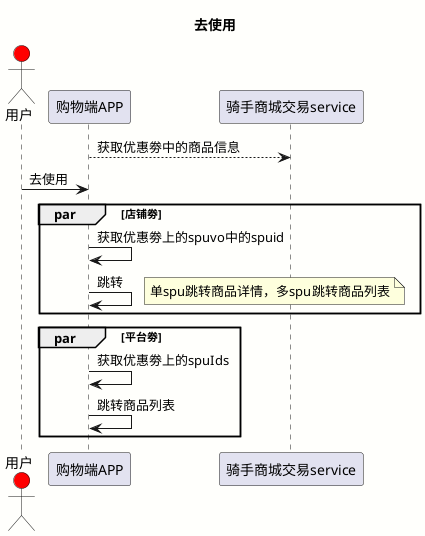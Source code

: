 @startuml
skinparam backgroundColor #FFFFFC
title 去使用
actor 用户 #red
购物端APP --> 骑手商城交易service: 获取优惠劵中的商品信息
用户 -> 购物端APP: 去使用

par 店铺劵
购物端APP -> 购物端APP : 获取优惠劵上的spuvo中的spuid
购物端APP -> 购物端APP : 跳转
note right : 单spu跳转商品详情，多spu跳转商品列表
end

par 平台劵
购物端APP -> 购物端APP : 获取优惠劵上的spuIds
购物端APP -> 购物端APP : 跳转商品列表
end

@enduml